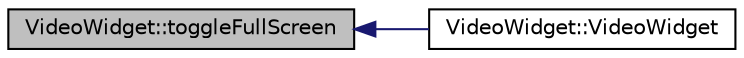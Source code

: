 digraph "VideoWidget::toggleFullScreen"
{
 // INTERACTIVE_SVG=YES
  edge [fontname="Helvetica",fontsize="10",labelfontname="Helvetica",labelfontsize="10"];
  node [fontname="Helvetica",fontsize="10",shape=record];
  rankdir="LR";
  Node1 [label="VideoWidget::toggleFullScreen",height=0.2,width=0.4,color="black", fillcolor="grey75", style="filled", fontcolor="black"];
  Node1 -> Node2 [dir="back",color="midnightblue",fontsize="10",style="solid",fontname="Helvetica"];
  Node2 [label="VideoWidget::VideoWidget",height=0.2,width=0.4,color="black", fillcolor="white", style="filled",URL="$db/df7/class_video_widget.html#a02b935c023f942b775b457fc519b8a78"];
}
